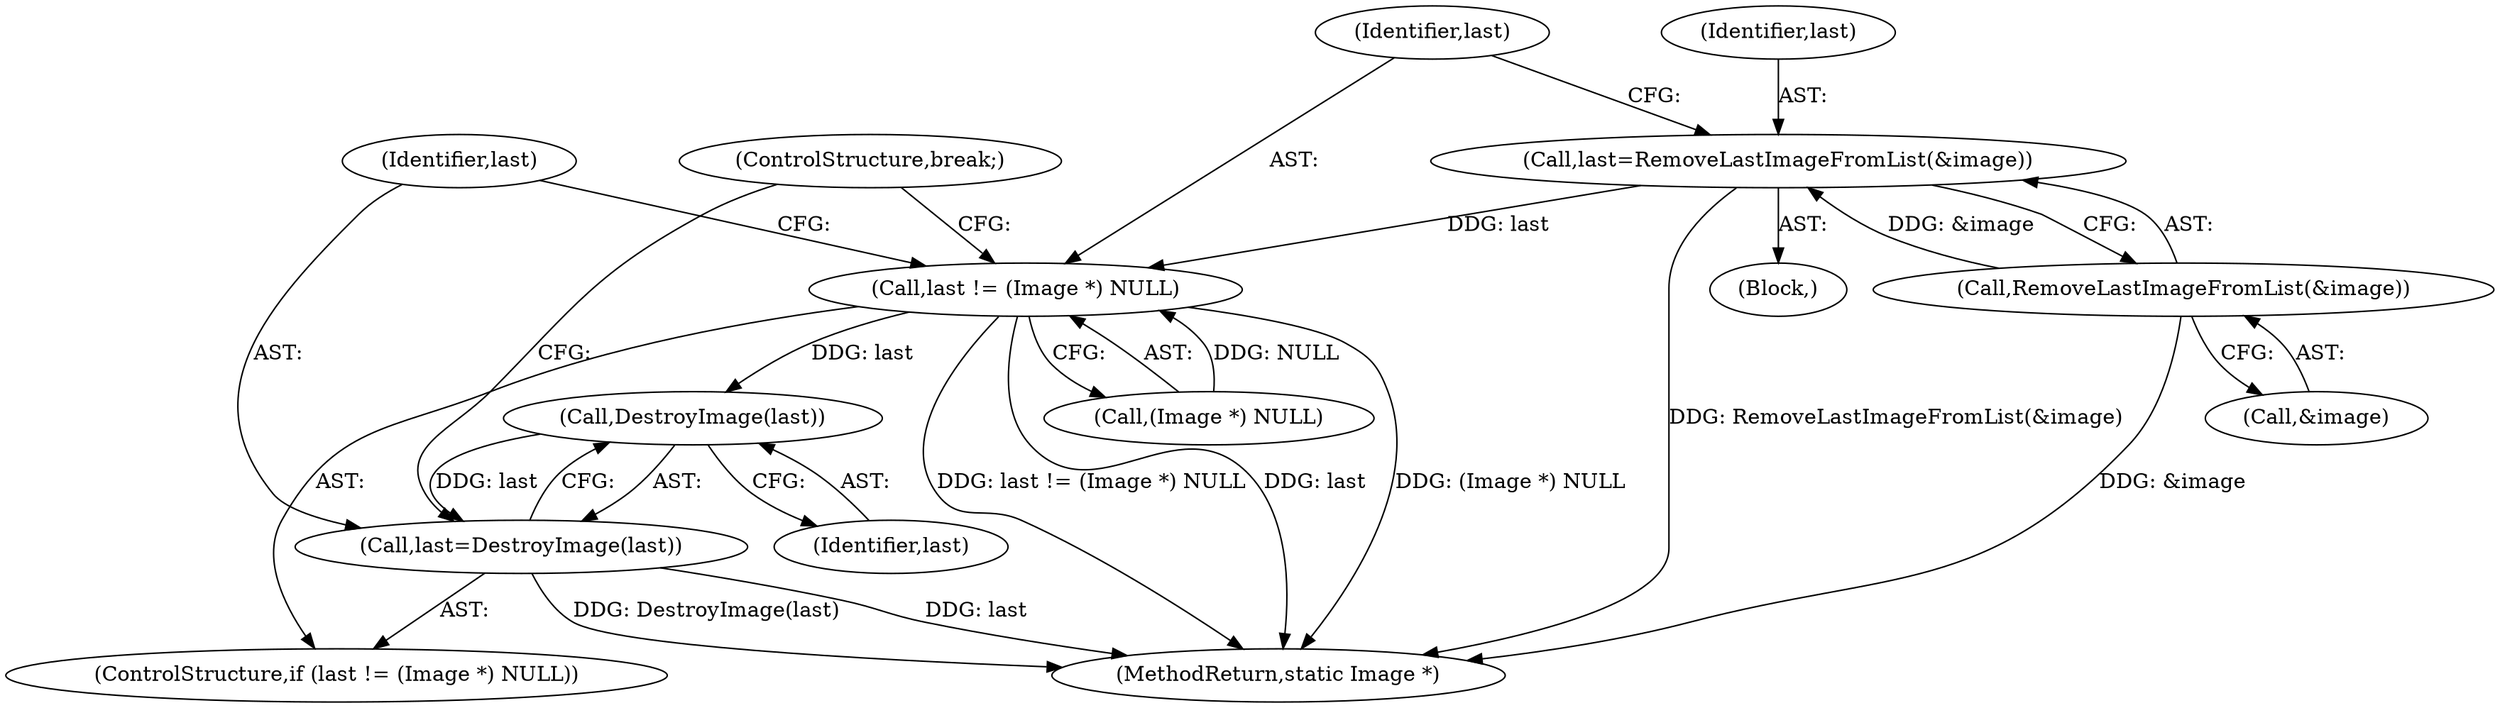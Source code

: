 digraph "0_ImageMagick_6b6bff054d569a77973f2140c0e86366e6168a6c_0@API" {
"1002605" [label="(Call,last=RemoveLastImageFromList(&image))"];
"1002607" [label="(Call,RemoveLastImageFromList(&image))"];
"1002611" [label="(Call,last != (Image *) NULL)"];
"1002618" [label="(Call,DestroyImage(last))"];
"1002616" [label="(Call,last=DestroyImage(last))"];
"1002607" [label="(Call,RemoveLastImageFromList(&image))"];
"1002617" [label="(Identifier,last)"];
"1002605" [label="(Call,last=RemoveLastImageFromList(&image))"];
"1002610" [label="(ControlStructure,if (last != (Image *) NULL))"];
"1002606" [label="(Identifier,last)"];
"1002620" [label="(ControlStructure,break;)"];
"1002616" [label="(Call,last=DestroyImage(last))"];
"1002613" [label="(Call,(Image *) NULL)"];
"1002603" [label="(Block,)"];
"1002611" [label="(Call,last != (Image *) NULL)"];
"1002612" [label="(Identifier,last)"];
"1002619" [label="(Identifier,last)"];
"1004539" [label="(MethodReturn,static Image *)"];
"1002618" [label="(Call,DestroyImage(last))"];
"1002608" [label="(Call,&image)"];
"1002605" -> "1002603"  [label="AST: "];
"1002605" -> "1002607"  [label="CFG: "];
"1002606" -> "1002605"  [label="AST: "];
"1002607" -> "1002605"  [label="AST: "];
"1002612" -> "1002605"  [label="CFG: "];
"1002605" -> "1004539"  [label="DDG: RemoveLastImageFromList(&image)"];
"1002607" -> "1002605"  [label="DDG: &image"];
"1002605" -> "1002611"  [label="DDG: last"];
"1002607" -> "1002608"  [label="CFG: "];
"1002608" -> "1002607"  [label="AST: "];
"1002607" -> "1004539"  [label="DDG: &image"];
"1002611" -> "1002610"  [label="AST: "];
"1002611" -> "1002613"  [label="CFG: "];
"1002612" -> "1002611"  [label="AST: "];
"1002613" -> "1002611"  [label="AST: "];
"1002617" -> "1002611"  [label="CFG: "];
"1002620" -> "1002611"  [label="CFG: "];
"1002611" -> "1004539"  [label="DDG: last != (Image *) NULL"];
"1002611" -> "1004539"  [label="DDG: last"];
"1002611" -> "1004539"  [label="DDG: (Image *) NULL"];
"1002613" -> "1002611"  [label="DDG: NULL"];
"1002611" -> "1002618"  [label="DDG: last"];
"1002618" -> "1002616"  [label="AST: "];
"1002618" -> "1002619"  [label="CFG: "];
"1002619" -> "1002618"  [label="AST: "];
"1002616" -> "1002618"  [label="CFG: "];
"1002618" -> "1002616"  [label="DDG: last"];
"1002616" -> "1002610"  [label="AST: "];
"1002617" -> "1002616"  [label="AST: "];
"1002620" -> "1002616"  [label="CFG: "];
"1002616" -> "1004539"  [label="DDG: DestroyImage(last)"];
"1002616" -> "1004539"  [label="DDG: last"];
}
